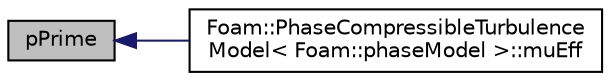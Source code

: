 digraph "pPrime"
{
  bgcolor="transparent";
  edge [fontname="Helvetica",fontsize="10",labelfontname="Helvetica",labelfontsize="10"];
  node [fontname="Helvetica",fontsize="10",shape=record];
  rankdir="LR";
  Node22 [label="pPrime",height=0.2,width=0.4,color="black", fillcolor="grey75", style="filled", fontcolor="black"];
  Node22 -> Node23 [dir="back",color="midnightblue",fontsize="10",style="solid",fontname="Helvetica"];
  Node23 [label="Foam::PhaseCompressibleTurbulence\lModel\< Foam::phaseModel \>::muEff",height=0.2,width=0.4,color="black",URL="$a32093.html#adaeef813b21f236bb0e55e7145052307",tooltip="Return the effective dynamic viscosity on patch. "];
}
